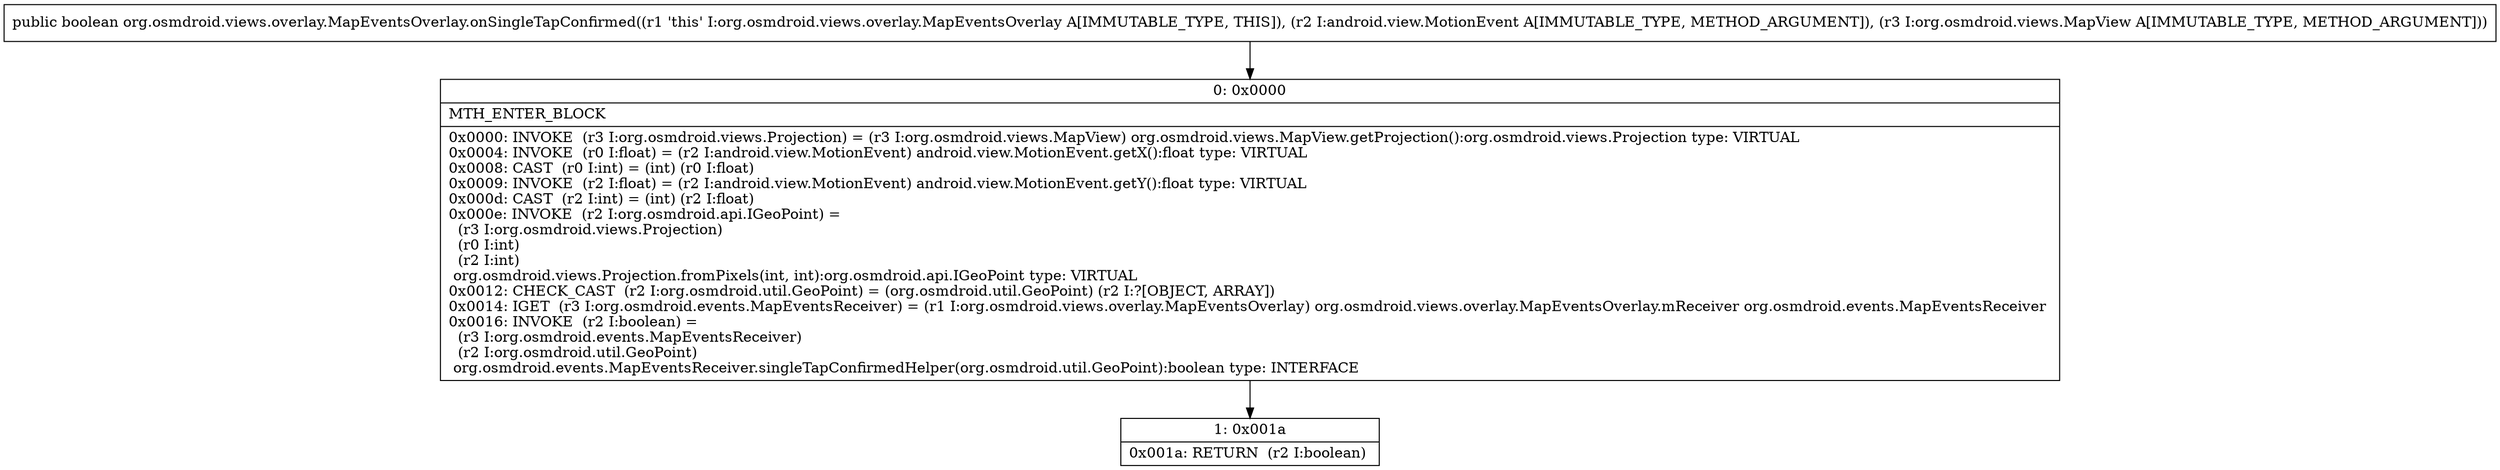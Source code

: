 digraph "CFG fororg.osmdroid.views.overlay.MapEventsOverlay.onSingleTapConfirmed(Landroid\/view\/MotionEvent;Lorg\/osmdroid\/views\/MapView;)Z" {
Node_0 [shape=record,label="{0\:\ 0x0000|MTH_ENTER_BLOCK\l|0x0000: INVOKE  (r3 I:org.osmdroid.views.Projection) = (r3 I:org.osmdroid.views.MapView) org.osmdroid.views.MapView.getProjection():org.osmdroid.views.Projection type: VIRTUAL \l0x0004: INVOKE  (r0 I:float) = (r2 I:android.view.MotionEvent) android.view.MotionEvent.getX():float type: VIRTUAL \l0x0008: CAST  (r0 I:int) = (int) (r0 I:float) \l0x0009: INVOKE  (r2 I:float) = (r2 I:android.view.MotionEvent) android.view.MotionEvent.getY():float type: VIRTUAL \l0x000d: CAST  (r2 I:int) = (int) (r2 I:float) \l0x000e: INVOKE  (r2 I:org.osmdroid.api.IGeoPoint) = \l  (r3 I:org.osmdroid.views.Projection)\l  (r0 I:int)\l  (r2 I:int)\l org.osmdroid.views.Projection.fromPixels(int, int):org.osmdroid.api.IGeoPoint type: VIRTUAL \l0x0012: CHECK_CAST  (r2 I:org.osmdroid.util.GeoPoint) = (org.osmdroid.util.GeoPoint) (r2 I:?[OBJECT, ARRAY]) \l0x0014: IGET  (r3 I:org.osmdroid.events.MapEventsReceiver) = (r1 I:org.osmdroid.views.overlay.MapEventsOverlay) org.osmdroid.views.overlay.MapEventsOverlay.mReceiver org.osmdroid.events.MapEventsReceiver \l0x0016: INVOKE  (r2 I:boolean) = \l  (r3 I:org.osmdroid.events.MapEventsReceiver)\l  (r2 I:org.osmdroid.util.GeoPoint)\l org.osmdroid.events.MapEventsReceiver.singleTapConfirmedHelper(org.osmdroid.util.GeoPoint):boolean type: INTERFACE \l}"];
Node_1 [shape=record,label="{1\:\ 0x001a|0x001a: RETURN  (r2 I:boolean) \l}"];
MethodNode[shape=record,label="{public boolean org.osmdroid.views.overlay.MapEventsOverlay.onSingleTapConfirmed((r1 'this' I:org.osmdroid.views.overlay.MapEventsOverlay A[IMMUTABLE_TYPE, THIS]), (r2 I:android.view.MotionEvent A[IMMUTABLE_TYPE, METHOD_ARGUMENT]), (r3 I:org.osmdroid.views.MapView A[IMMUTABLE_TYPE, METHOD_ARGUMENT])) }"];
MethodNode -> Node_0;
Node_0 -> Node_1;
}

